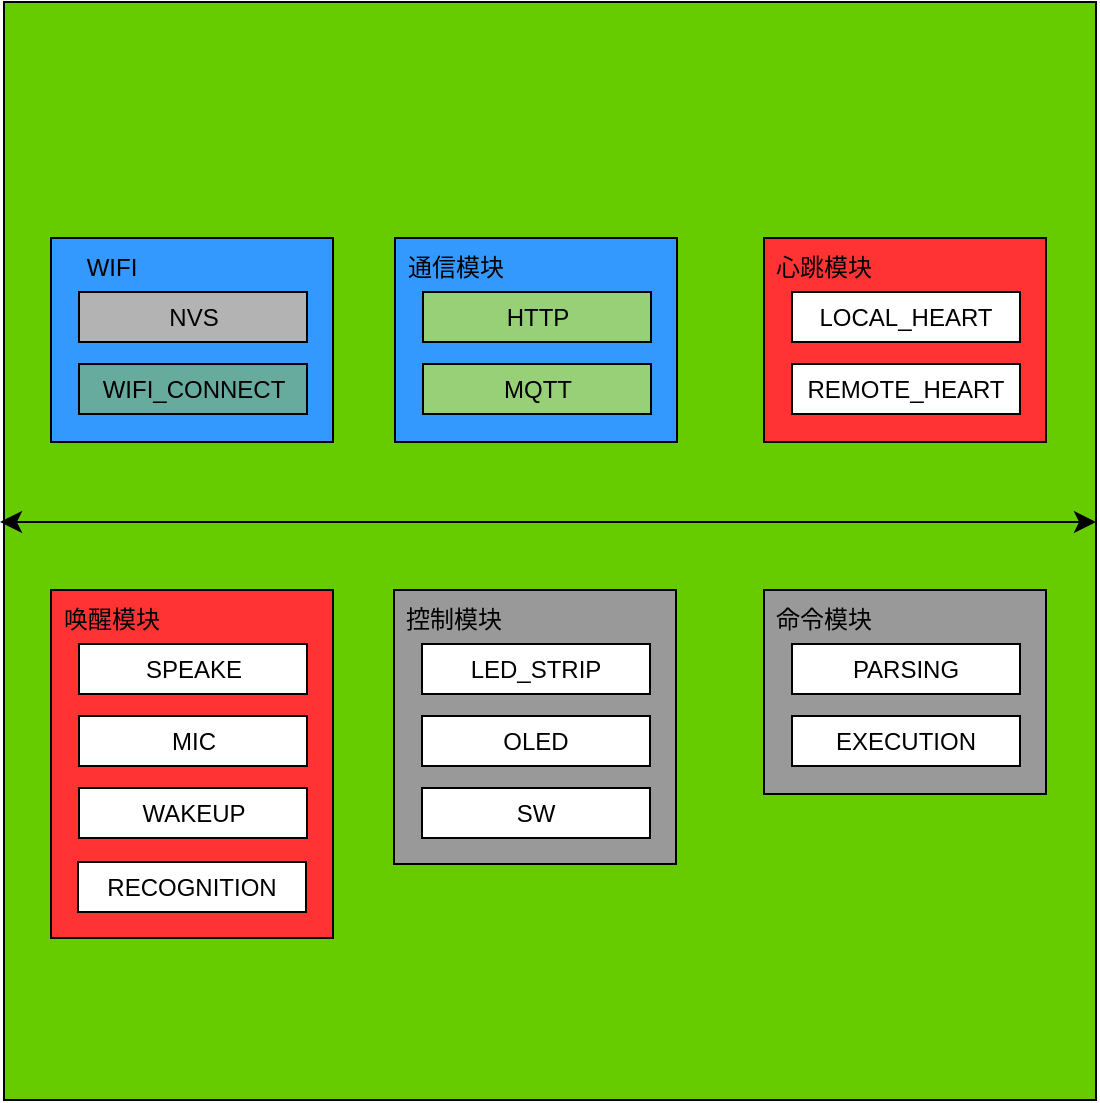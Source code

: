 <mxfile version="26.1.3">
  <diagram name="第 1 页" id="LDG3XoUudgGpSO2i21jB">
    <mxGraphModel dx="1992" dy="789" grid="0" gridSize="10" guides="1" tooltips="1" connect="1" arrows="1" fold="1" page="0" pageScale="1" pageWidth="827" pageHeight="1169" math="0" shadow="0">
      <root>
        <mxCell id="0" />
        <mxCell id="1" parent="0" />
        <mxCell id="pu1SwIW-rt_Zj8emx26i-7" value="" style="rounded=0;whiteSpace=wrap;html=1;fillColor=#66CC00;" parent="1" vertex="1">
          <mxGeometry x="-116" y="31" width="546" height="549" as="geometry" />
        </mxCell>
        <mxCell id="pu1SwIW-rt_Zj8emx26i-1" value="" style="rounded=0;whiteSpace=wrap;html=1;fillColor=#3399FF;" parent="1" vertex="1">
          <mxGeometry x="-92.5" y="149" width="141" height="102" as="geometry" />
        </mxCell>
        <mxCell id="pu1SwIW-rt_Zj8emx26i-9" value="&lt;div&gt;NVS&lt;/div&gt;" style="rounded=0;whiteSpace=wrap;html=1;fillColor=#B3B3B3;" parent="1" vertex="1">
          <mxGeometry x="-78.5" y="176" width="114" height="25" as="geometry" />
        </mxCell>
        <mxCell id="pu1SwIW-rt_Zj8emx26i-10" value="WIFI_CONNECT" style="rounded=0;whiteSpace=wrap;html=1;fillColor=#67AB9F;" parent="1" vertex="1">
          <mxGeometry x="-78.5" y="212" width="114" height="25" as="geometry" />
        </mxCell>
        <mxCell id="pu1SwIW-rt_Zj8emx26i-13" value="WIFI" style="text;html=1;align=center;verticalAlign=middle;whiteSpace=wrap;rounded=0;" parent="1" vertex="1">
          <mxGeometry x="-92.5" y="149" width="60" height="30" as="geometry" />
        </mxCell>
        <mxCell id="pu1SwIW-rt_Zj8emx26i-14" value="" style="rounded=0;whiteSpace=wrap;html=1;fillColor=#3399FF;" parent="1" vertex="1">
          <mxGeometry x="79.5" y="149" width="141" height="102" as="geometry" />
        </mxCell>
        <mxCell id="pu1SwIW-rt_Zj8emx26i-15" value="HTTP" style="rounded=0;whiteSpace=wrap;html=1;fillColor=#97D077;" parent="1" vertex="1">
          <mxGeometry x="93.5" y="176" width="114" height="25" as="geometry" />
        </mxCell>
        <mxCell id="pu1SwIW-rt_Zj8emx26i-16" value="MQTT" style="rounded=0;whiteSpace=wrap;html=1;fillColor=#97D077;" parent="1" vertex="1">
          <mxGeometry x="93.5" y="212" width="114" height="25" as="geometry" />
        </mxCell>
        <mxCell id="pu1SwIW-rt_Zj8emx26i-17" value="通信模块" style="text;html=1;align=center;verticalAlign=middle;whiteSpace=wrap;rounded=0;" parent="1" vertex="1">
          <mxGeometry x="79.5" y="149" width="60" height="30" as="geometry" />
        </mxCell>
        <mxCell id="pu1SwIW-rt_Zj8emx26i-18" value="" style="rounded=0;whiteSpace=wrap;html=1;fillColor=#FF3333;" parent="1" vertex="1">
          <mxGeometry x="264" y="149" width="141" height="102" as="geometry" />
        </mxCell>
        <mxCell id="pu1SwIW-rt_Zj8emx26i-19" value="LOCAL_HEART" style="rounded=0;whiteSpace=wrap;html=1;" parent="1" vertex="1">
          <mxGeometry x="278" y="176" width="114" height="25" as="geometry" />
        </mxCell>
        <mxCell id="pu1SwIW-rt_Zj8emx26i-20" value="REMOTE_HEART" style="rounded=0;whiteSpace=wrap;html=1;" parent="1" vertex="1">
          <mxGeometry x="278" y="212" width="114" height="25" as="geometry" />
        </mxCell>
        <mxCell id="pu1SwIW-rt_Zj8emx26i-21" value="心跳模块" style="text;html=1;align=center;verticalAlign=middle;whiteSpace=wrap;rounded=0;" parent="1" vertex="1">
          <mxGeometry x="264" y="149" width="60" height="30" as="geometry" />
        </mxCell>
        <mxCell id="pu1SwIW-rt_Zj8emx26i-23" value="" style="rounded=0;whiteSpace=wrap;html=1;fillColor=#999999;" parent="1" vertex="1">
          <mxGeometry x="79" y="325" width="141" height="137" as="geometry" />
        </mxCell>
        <mxCell id="pu1SwIW-rt_Zj8emx26i-24" value="LED_STRIP" style="rounded=0;whiteSpace=wrap;html=1;" parent="1" vertex="1">
          <mxGeometry x="93" y="352" width="114" height="25" as="geometry" />
        </mxCell>
        <mxCell id="pu1SwIW-rt_Zj8emx26i-25" value="OLED " style="rounded=0;whiteSpace=wrap;html=1;" parent="1" vertex="1">
          <mxGeometry x="93" y="388" width="114" height="25" as="geometry" />
        </mxCell>
        <mxCell id="pu1SwIW-rt_Zj8emx26i-26" value="控制模块" style="text;html=1;align=center;verticalAlign=middle;whiteSpace=wrap;rounded=0;" parent="1" vertex="1">
          <mxGeometry x="79" y="325" width="60" height="30" as="geometry" />
        </mxCell>
        <mxCell id="pu1SwIW-rt_Zj8emx26i-27" value="SW" style="rounded=0;whiteSpace=wrap;html=1;" parent="1" vertex="1">
          <mxGeometry x="93" y="424" width="114" height="25" as="geometry" />
        </mxCell>
        <mxCell id="pu1SwIW-rt_Zj8emx26i-30" value="" style="rounded=0;whiteSpace=wrap;html=1;fillColor=#999999;" parent="1" vertex="1">
          <mxGeometry x="264" y="325" width="141" height="102" as="geometry" />
        </mxCell>
        <mxCell id="pu1SwIW-rt_Zj8emx26i-31" value="PARSING" style="rounded=0;whiteSpace=wrap;html=1;" parent="1" vertex="1">
          <mxGeometry x="278" y="352" width="114" height="25" as="geometry" />
        </mxCell>
        <mxCell id="pu1SwIW-rt_Zj8emx26i-32" value="EXECUTION" style="rounded=0;whiteSpace=wrap;html=1;" parent="1" vertex="1">
          <mxGeometry x="278" y="388" width="114" height="25" as="geometry" />
        </mxCell>
        <mxCell id="pu1SwIW-rt_Zj8emx26i-33" value="命令模块" style="text;html=1;align=center;verticalAlign=middle;whiteSpace=wrap;rounded=0;" parent="1" vertex="1">
          <mxGeometry x="264" y="325" width="60" height="30" as="geometry" />
        </mxCell>
        <mxCell id="pu1SwIW-rt_Zj8emx26i-34" value="" style="rounded=0;whiteSpace=wrap;html=1;fillColor=#FF3333;" parent="1" vertex="1">
          <mxGeometry x="-92.5" y="325" width="141" height="174" as="geometry" />
        </mxCell>
        <mxCell id="pu1SwIW-rt_Zj8emx26i-35" value="SPEAKE" style="rounded=0;whiteSpace=wrap;html=1;" parent="1" vertex="1">
          <mxGeometry x="-78.5" y="352" width="114" height="25" as="geometry" />
        </mxCell>
        <mxCell id="pu1SwIW-rt_Zj8emx26i-36" value="MIC" style="rounded=0;whiteSpace=wrap;html=1;" parent="1" vertex="1">
          <mxGeometry x="-78.5" y="388" width="114" height="25" as="geometry" />
        </mxCell>
        <mxCell id="pu1SwIW-rt_Zj8emx26i-37" value="唤醒模块" style="text;html=1;align=center;verticalAlign=middle;whiteSpace=wrap;rounded=0;" parent="1" vertex="1">
          <mxGeometry x="-92.5" y="325" width="60" height="30" as="geometry" />
        </mxCell>
        <mxCell id="pu1SwIW-rt_Zj8emx26i-38" value="WAKEUP" style="rounded=0;whiteSpace=wrap;html=1;" parent="1" vertex="1">
          <mxGeometry x="-78.5" y="424" width="114" height="25" as="geometry" />
        </mxCell>
        <mxCell id="pu1SwIW-rt_Zj8emx26i-39" value="RECOGNITION" style="rounded=0;whiteSpace=wrap;html=1;" parent="1" vertex="1">
          <mxGeometry x="-79" y="461" width="114" height="25" as="geometry" />
        </mxCell>
        <mxCell id="pu1SwIW-rt_Zj8emx26i-45" value="" style="endArrow=classic;startArrow=classic;html=1;rounded=0;fontSize=12;startSize=8;endSize=8;curved=1;exitX=0;exitY=0.5;exitDx=0;exitDy=0;" parent="1" edge="1">
          <mxGeometry width="50" height="50" relative="1" as="geometry">
            <mxPoint x="430" y="291" as="sourcePoint" />
            <mxPoint x="-118" y="291" as="targetPoint" />
          </mxGeometry>
        </mxCell>
      </root>
    </mxGraphModel>
  </diagram>
</mxfile>
